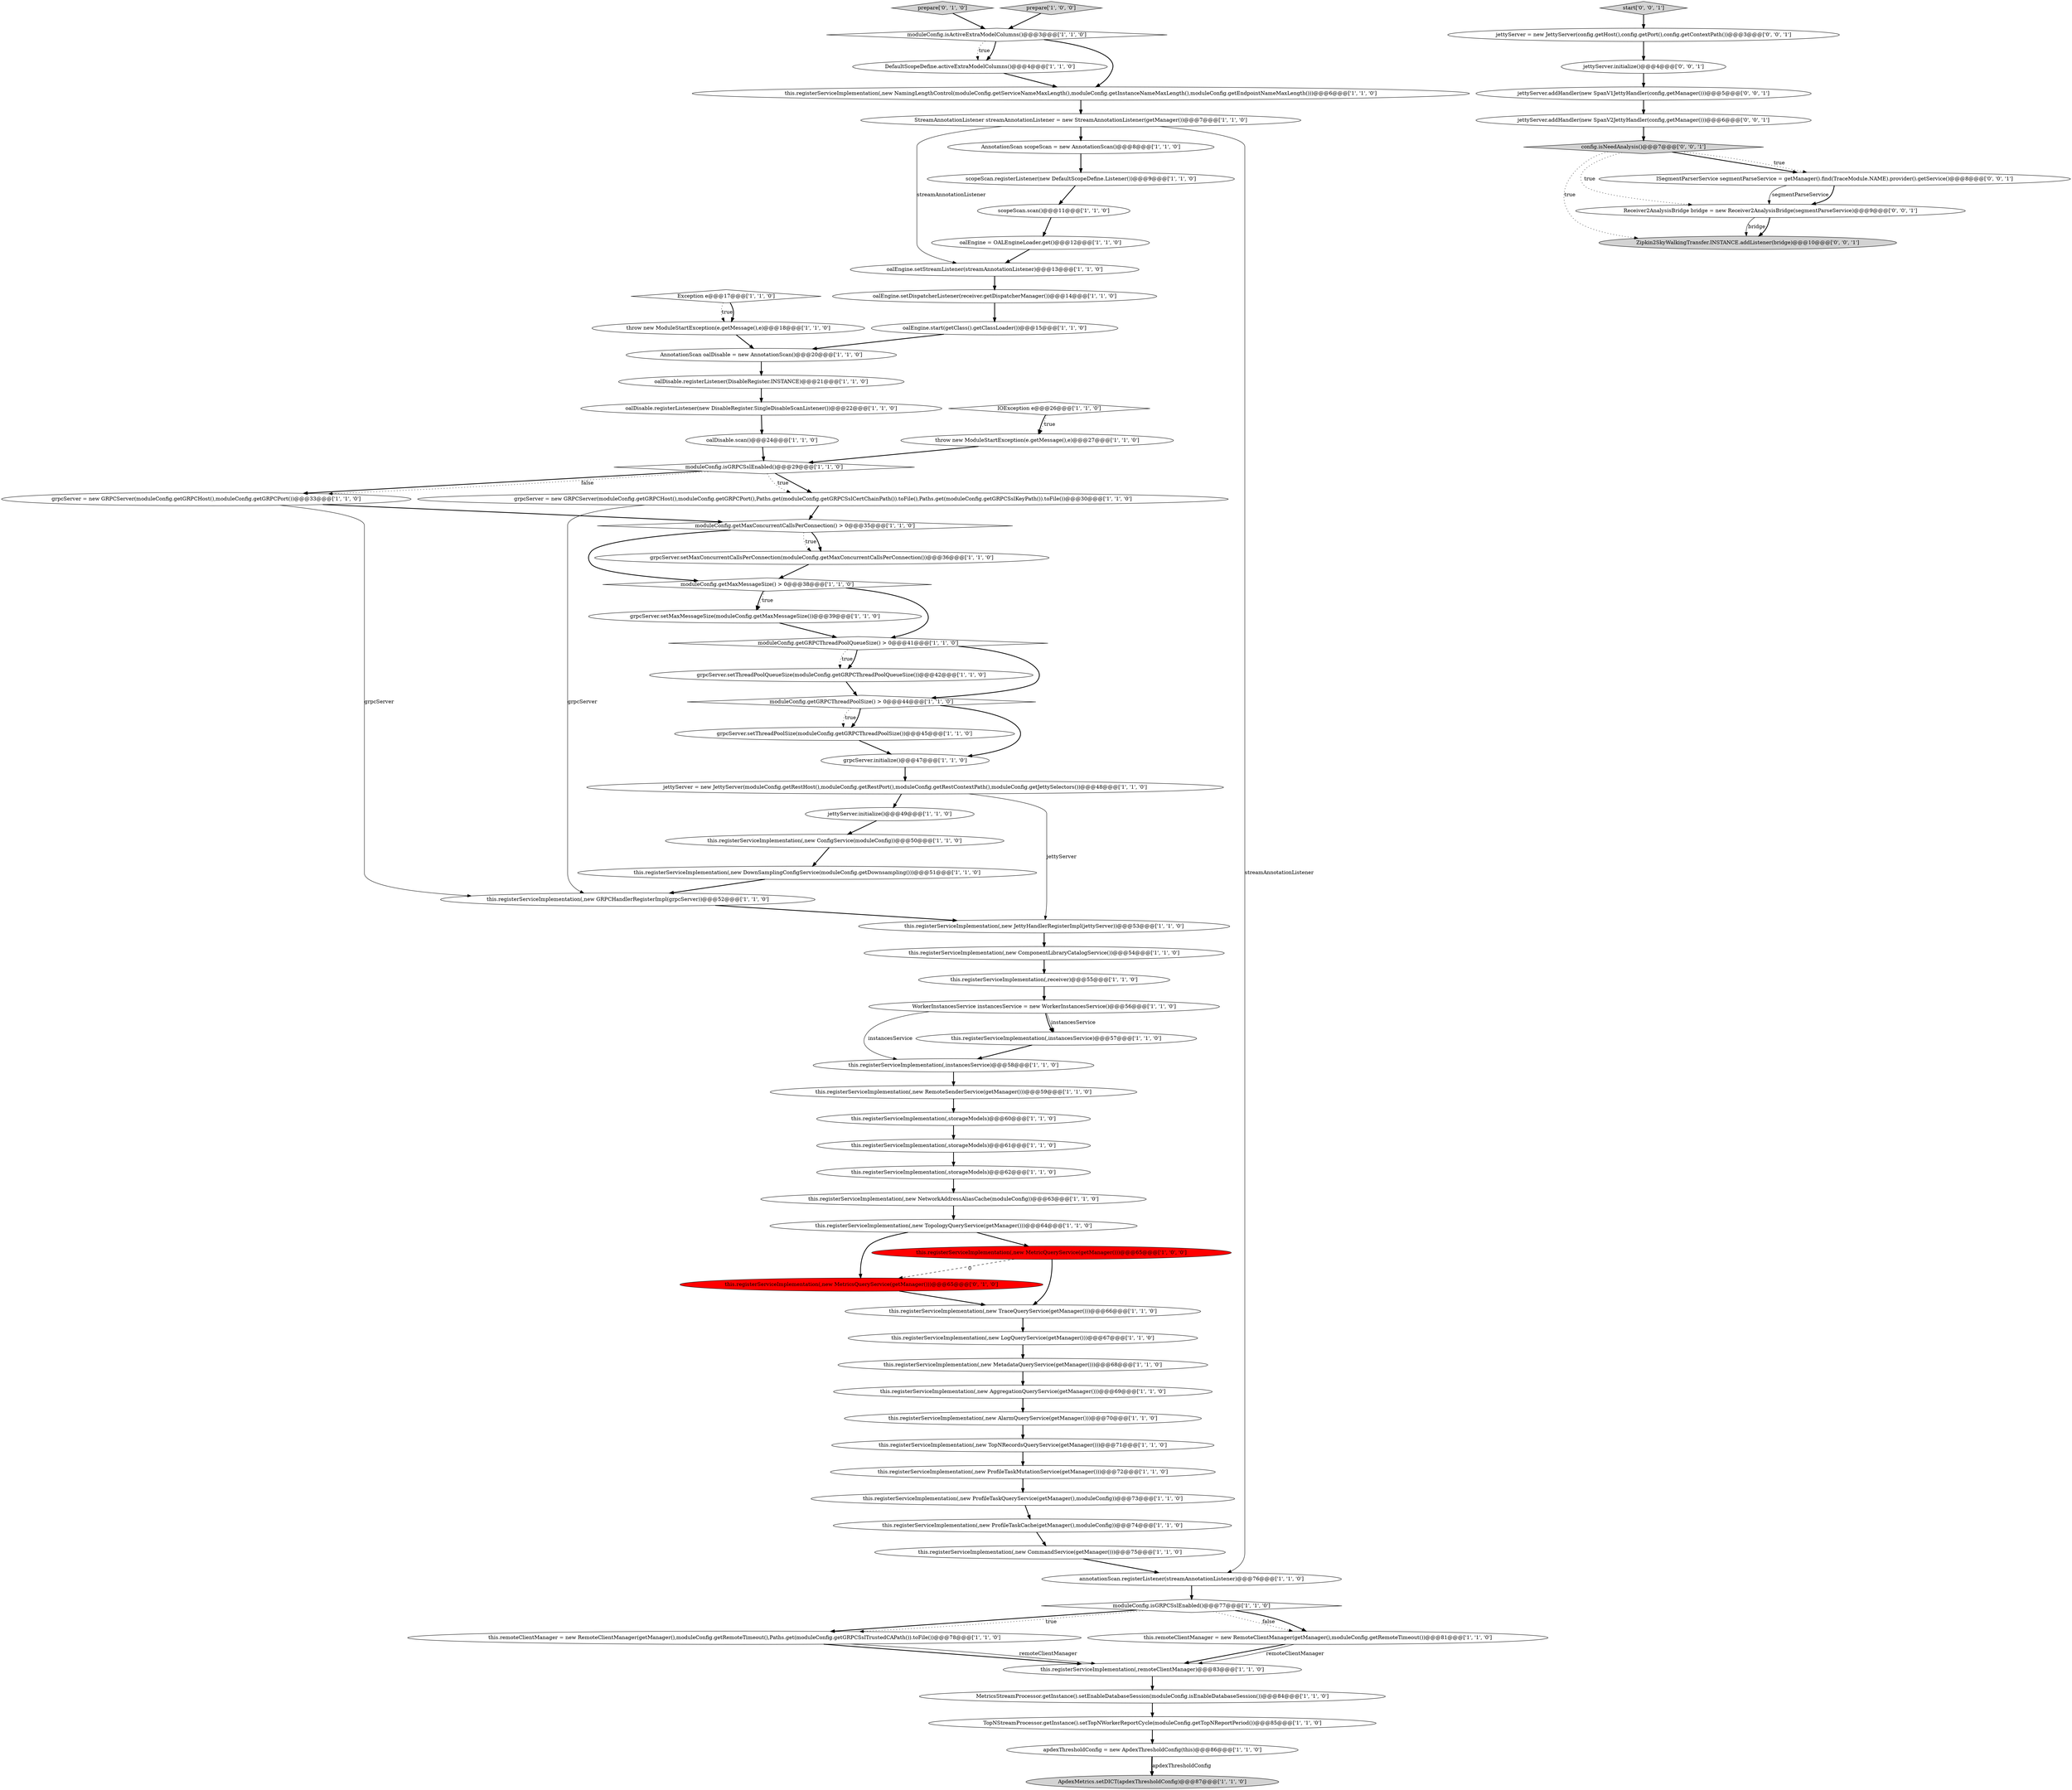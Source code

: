 digraph {
39 [style = filled, label = "this.registerServiceImplementation(,new GRPCHandlerRegisterImpl(grpcServer))@@@52@@@['1', '1', '0']", fillcolor = white, shape = ellipse image = "AAA0AAABBB1BBB"];
70 [style = filled, label = "this.registerServiceImplementation(,new MetricsQueryService(getManager()))@@@65@@@['0', '1', '0']", fillcolor = red, shape = ellipse image = "AAA1AAABBB2BBB"];
63 [style = filled, label = "scopeScan.registerListener(new DefaultScopeDefine.Listener())@@@9@@@['1', '1', '0']", fillcolor = white, shape = ellipse image = "AAA0AAABBB1BBB"];
35 [style = filled, label = "TopNStreamProcessor.getInstance().setTopNWorkerReportCycle(moduleConfig.getTopNReportPeriod())@@@85@@@['1', '1', '0']", fillcolor = white, shape = ellipse image = "AAA0AAABBB1BBB"];
44 [style = filled, label = "this.registerServiceImplementation(,new TopologyQueryService(getManager()))@@@64@@@['1', '1', '0']", fillcolor = white, shape = ellipse image = "AAA0AAABBB1BBB"];
66 [style = filled, label = "AnnotationScan scopeScan = new AnnotationScan()@@@8@@@['1', '1', '0']", fillcolor = white, shape = ellipse image = "AAA0AAABBB1BBB"];
9 [style = filled, label = "this.registerServiceImplementation(,storageModels)@@@60@@@['1', '1', '0']", fillcolor = white, shape = ellipse image = "AAA0AAABBB1BBB"];
65 [style = filled, label = "DefaultScopeDefine.activeExtraModelColumns()@@@4@@@['1', '1', '0']", fillcolor = white, shape = ellipse image = "AAA0AAABBB1BBB"];
15 [style = filled, label = "this.registerServiceImplementation(,remoteClientManager)@@@83@@@['1', '1', '0']", fillcolor = white, shape = ellipse image = "AAA0AAABBB1BBB"];
0 [style = filled, label = "this.registerServiceImplementation(,new TopNRecordsQueryService(getManager()))@@@71@@@['1', '1', '0']", fillcolor = white, shape = ellipse image = "AAA0AAABBB1BBB"];
49 [style = filled, label = "throw new ModuleStartException(e.getMessage(),e)@@@27@@@['1', '1', '0']", fillcolor = white, shape = ellipse image = "AAA0AAABBB1BBB"];
28 [style = filled, label = "scopeScan.scan()@@@11@@@['1', '1', '0']", fillcolor = white, shape = ellipse image = "AAA0AAABBB1BBB"];
79 [style = filled, label = "Zipkin2SkyWalkingTransfer.INSTANCE.addListener(bridge)@@@10@@@['0', '0', '1']", fillcolor = lightgray, shape = ellipse image = "AAA0AAABBB3BBB"];
73 [style = filled, label = "start['0', '0', '1']", fillcolor = lightgray, shape = diamond image = "AAA0AAABBB3BBB"];
76 [style = filled, label = "jettyServer.initialize()@@@4@@@['0', '0', '1']", fillcolor = white, shape = ellipse image = "AAA0AAABBB3BBB"];
8 [style = filled, label = "this.registerServiceImplementation(,new RemoteSenderService(getManager()))@@@59@@@['1', '1', '0']", fillcolor = white, shape = ellipse image = "AAA0AAABBB1BBB"];
61 [style = filled, label = "MetricsStreamProcessor.getInstance().setEnableDatabaseSession(moduleConfig.isEnableDatabaseSession())@@@84@@@['1', '1', '0']", fillcolor = white, shape = ellipse image = "AAA0AAABBB1BBB"];
69 [style = filled, label = "prepare['0', '1', '0']", fillcolor = lightgray, shape = diamond image = "AAA0AAABBB2BBB"];
27 [style = filled, label = "moduleConfig.isGRPCSslEnabled()@@@77@@@['1', '1', '0']", fillcolor = white, shape = diamond image = "AAA0AAABBB1BBB"];
74 [style = filled, label = "jettyServer = new JettyServer(config.getHost(),config.getPort(),config.getContextPath())@@@3@@@['0', '0', '1']", fillcolor = white, shape = ellipse image = "AAA0AAABBB3BBB"];
5 [style = filled, label = "oalEngine = OALEngineLoader.get()@@@12@@@['1', '1', '0']", fillcolor = white, shape = ellipse image = "AAA0AAABBB1BBB"];
33 [style = filled, label = "this.registerServiceImplementation(,new JettyHandlerRegisterImpl(jettyServer))@@@53@@@['1', '1', '0']", fillcolor = white, shape = ellipse image = "AAA0AAABBB1BBB"];
41 [style = filled, label = "grpcServer = new GRPCServer(moduleConfig.getGRPCHost(),moduleConfig.getGRPCPort())@@@33@@@['1', '1', '0']", fillcolor = white, shape = ellipse image = "AAA0AAABBB1BBB"];
45 [style = filled, label = "this.remoteClientManager = new RemoteClientManager(getManager(),moduleConfig.getRemoteTimeout(),Paths.get(moduleConfig.getGRPCSslTrustedCAPath()).toFile())@@@78@@@['1', '1', '0']", fillcolor = white, shape = ellipse image = "AAA0AAABBB1BBB"];
20 [style = filled, label = "grpcServer.setThreadPoolQueueSize(moduleConfig.getGRPCThreadPoolQueueSize())@@@42@@@['1', '1', '0']", fillcolor = white, shape = ellipse image = "AAA0AAABBB1BBB"];
62 [style = filled, label = "this.registerServiceImplementation(,new ProfileTaskMutationService(getManager()))@@@72@@@['1', '1', '0']", fillcolor = white, shape = ellipse image = "AAA0AAABBB1BBB"];
4 [style = filled, label = "grpcServer.setMaxMessageSize(moduleConfig.getMaxMessageSize())@@@39@@@['1', '1', '0']", fillcolor = white, shape = ellipse image = "AAA0AAABBB1BBB"];
11 [style = filled, label = "this.registerServiceImplementation(,instancesService)@@@58@@@['1', '1', '0']", fillcolor = white, shape = ellipse image = "AAA0AAABBB1BBB"];
19 [style = filled, label = "moduleConfig.isGRPCSslEnabled()@@@29@@@['1', '1', '0']", fillcolor = white, shape = diamond image = "AAA0AAABBB1BBB"];
31 [style = filled, label = "this.registerServiceImplementation(,new LogQueryService(getManager()))@@@67@@@['1', '1', '0']", fillcolor = white, shape = ellipse image = "AAA0AAABBB1BBB"];
34 [style = filled, label = "this.registerServiceImplementation(,storageModels)@@@61@@@['1', '1', '0']", fillcolor = white, shape = ellipse image = "AAA0AAABBB1BBB"];
36 [style = filled, label = "Exception e@@@17@@@['1', '1', '0']", fillcolor = white, shape = diamond image = "AAA0AAABBB1BBB"];
37 [style = filled, label = "this.registerServiceImplementation(,new NamingLengthControl(moduleConfig.getServiceNameMaxLength(),moduleConfig.getInstanceNameMaxLength(),moduleConfig.getEndpointNameMaxLength()))@@@6@@@['1', '1', '0']", fillcolor = white, shape = ellipse image = "AAA0AAABBB1BBB"];
42 [style = filled, label = "this.remoteClientManager = new RemoteClientManager(getManager(),moduleConfig.getRemoteTimeout())@@@81@@@['1', '1', '0']", fillcolor = white, shape = ellipse image = "AAA0AAABBB1BBB"];
32 [style = filled, label = "prepare['1', '0', '0']", fillcolor = lightgray, shape = diamond image = "AAA0AAABBB1BBB"];
52 [style = filled, label = "moduleConfig.getMaxMessageSize() > 0@@@38@@@['1', '1', '0']", fillcolor = white, shape = diamond image = "AAA0AAABBB1BBB"];
13 [style = filled, label = "IOException e@@@26@@@['1', '1', '0']", fillcolor = white, shape = diamond image = "AAA0AAABBB1BBB"];
18 [style = filled, label = "moduleConfig.isActiveExtraModelColumns()@@@3@@@['1', '1', '0']", fillcolor = white, shape = diamond image = "AAA0AAABBB1BBB"];
60 [style = filled, label = "this.registerServiceImplementation(,new ConfigService(moduleConfig))@@@50@@@['1', '1', '0']", fillcolor = white, shape = ellipse image = "AAA0AAABBB1BBB"];
14 [style = filled, label = "this.registerServiceImplementation(,new CommandService(getManager()))@@@75@@@['1', '1', '0']", fillcolor = white, shape = ellipse image = "AAA0AAABBB1BBB"];
68 [style = filled, label = "WorkerInstancesService instancesService = new WorkerInstancesService()@@@56@@@['1', '1', '0']", fillcolor = white, shape = ellipse image = "AAA0AAABBB1BBB"];
71 [style = filled, label = "Receiver2AnalysisBridge bridge = new Receiver2AnalysisBridge(segmentParseService)@@@9@@@['0', '0', '1']", fillcolor = white, shape = ellipse image = "AAA0AAABBB3BBB"];
46 [style = filled, label = "grpcServer = new GRPCServer(moduleConfig.getGRPCHost(),moduleConfig.getGRPCPort(),Paths.get(moduleConfig.getGRPCSslCertChainPath()).toFile(),Paths.get(moduleConfig.getGRPCSslKeyPath()).toFile())@@@30@@@['1', '1', '0']", fillcolor = white, shape = ellipse image = "AAA0AAABBB1BBB"];
2 [style = filled, label = "annotationScan.registerListener(streamAnnotationListener)@@@76@@@['1', '1', '0']", fillcolor = white, shape = ellipse image = "AAA0AAABBB1BBB"];
25 [style = filled, label = "this.registerServiceImplementation(,new AggregationQueryService(getManager()))@@@69@@@['1', '1', '0']", fillcolor = white, shape = ellipse image = "AAA0AAABBB1BBB"];
29 [style = filled, label = "oalEngine.setDispatcherListener(receiver.getDispatcherManager())@@@14@@@['1', '1', '0']", fillcolor = white, shape = ellipse image = "AAA0AAABBB1BBB"];
78 [style = filled, label = "jettyServer.addHandler(new SpanV1JettyHandler(config,getManager()))@@@5@@@['0', '0', '1']", fillcolor = white, shape = ellipse image = "AAA0AAABBB3BBB"];
3 [style = filled, label = "oalDisable.registerListener(DisableRegister.INSTANCE)@@@21@@@['1', '1', '0']", fillcolor = white, shape = ellipse image = "AAA0AAABBB1BBB"];
24 [style = filled, label = "this.registerServiceImplementation(,storageModels)@@@62@@@['1', '1', '0']", fillcolor = white, shape = ellipse image = "AAA0AAABBB1BBB"];
54 [style = filled, label = "StreamAnnotationListener streamAnnotationListener = new StreamAnnotationListener(getManager())@@@7@@@['1', '1', '0']", fillcolor = white, shape = ellipse image = "AAA0AAABBB1BBB"];
47 [style = filled, label = "this.registerServiceImplementation(,instancesService)@@@57@@@['1', '1', '0']", fillcolor = white, shape = ellipse image = "AAA0AAABBB1BBB"];
12 [style = filled, label = "this.registerServiceImplementation(,new ProfileTaskCache(getManager(),moduleConfig))@@@74@@@['1', '1', '0']", fillcolor = white, shape = ellipse image = "AAA0AAABBB1BBB"];
43 [style = filled, label = "oalEngine.start(getClass().getClassLoader())@@@15@@@['1', '1', '0']", fillcolor = white, shape = ellipse image = "AAA0AAABBB1BBB"];
23 [style = filled, label = "oalDisable.registerListener(new DisableRegister.SingleDisableScanListener())@@@22@@@['1', '1', '0']", fillcolor = white, shape = ellipse image = "AAA0AAABBB1BBB"];
53 [style = filled, label = "this.registerServiceImplementation(,new ComponentLibraryCatalogService())@@@54@@@['1', '1', '0']", fillcolor = white, shape = ellipse image = "AAA0AAABBB1BBB"];
30 [style = filled, label = "moduleConfig.getMaxConcurrentCallsPerConnection() > 0@@@35@@@['1', '1', '0']", fillcolor = white, shape = diamond image = "AAA0AAABBB1BBB"];
26 [style = filled, label = "this.registerServiceImplementation(,new MetadataQueryService(getManager()))@@@68@@@['1', '1', '0']", fillcolor = white, shape = ellipse image = "AAA0AAABBB1BBB"];
17 [style = filled, label = "this.registerServiceImplementation(,new DownSamplingConfigService(moduleConfig.getDownsampling()))@@@51@@@['1', '1', '0']", fillcolor = white, shape = ellipse image = "AAA0AAABBB1BBB"];
6 [style = filled, label = "oalEngine.setStreamListener(streamAnnotationListener)@@@13@@@['1', '1', '0']", fillcolor = white, shape = ellipse image = "AAA0AAABBB1BBB"];
38 [style = filled, label = "grpcServer.initialize()@@@47@@@['1', '1', '0']", fillcolor = white, shape = ellipse image = "AAA0AAABBB1BBB"];
40 [style = filled, label = "this.registerServiceImplementation(,new AlarmQueryService(getManager()))@@@70@@@['1', '1', '0']", fillcolor = white, shape = ellipse image = "AAA0AAABBB1BBB"];
56 [style = filled, label = "grpcServer.setThreadPoolSize(moduleConfig.getGRPCThreadPoolSize())@@@45@@@['1', '1', '0']", fillcolor = white, shape = ellipse image = "AAA0AAABBB1BBB"];
57 [style = filled, label = "jettyServer.initialize()@@@49@@@['1', '1', '0']", fillcolor = white, shape = ellipse image = "AAA0AAABBB1BBB"];
64 [style = filled, label = "this.registerServiceImplementation(,new ProfileTaskQueryService(getManager(),moduleConfig))@@@73@@@['1', '1', '0']", fillcolor = white, shape = ellipse image = "AAA0AAABBB1BBB"];
75 [style = filled, label = "config.isNeedAnalysis()@@@7@@@['0', '0', '1']", fillcolor = lightgray, shape = diamond image = "AAA0AAABBB3BBB"];
72 [style = filled, label = "jettyServer.addHandler(new SpanV2JettyHandler(config,getManager()))@@@6@@@['0', '0', '1']", fillcolor = white, shape = ellipse image = "AAA0AAABBB3BBB"];
58 [style = filled, label = "this.registerServiceImplementation(,new TraceQueryService(getManager()))@@@66@@@['1', '1', '0']", fillcolor = white, shape = ellipse image = "AAA0AAABBB1BBB"];
59 [style = filled, label = "jettyServer = new JettyServer(moduleConfig.getRestHost(),moduleConfig.getRestPort(),moduleConfig.getRestContextPath(),moduleConfig.getJettySelectors())@@@48@@@['1', '1', '0']", fillcolor = white, shape = ellipse image = "AAA0AAABBB1BBB"];
7 [style = filled, label = "apdexThresholdConfig = new ApdexThresholdConfig(this)@@@86@@@['1', '1', '0']", fillcolor = white, shape = ellipse image = "AAA0AAABBB1BBB"];
55 [style = filled, label = "AnnotationScan oalDisable = new AnnotationScan()@@@20@@@['1', '1', '0']", fillcolor = white, shape = ellipse image = "AAA0AAABBB1BBB"];
77 [style = filled, label = "ISegmentParserService segmentParseService = getManager().find(TraceModule.NAME).provider().getService()@@@8@@@['0', '0', '1']", fillcolor = white, shape = ellipse image = "AAA0AAABBB3BBB"];
21 [style = filled, label = "this.registerServiceImplementation(,receiver)@@@55@@@['1', '1', '0']", fillcolor = white, shape = ellipse image = "AAA0AAABBB1BBB"];
1 [style = filled, label = "this.registerServiceImplementation(,new MetricQueryService(getManager()))@@@65@@@['1', '0', '0']", fillcolor = red, shape = ellipse image = "AAA1AAABBB1BBB"];
16 [style = filled, label = "grpcServer.setMaxConcurrentCallsPerConnection(moduleConfig.getMaxConcurrentCallsPerConnection())@@@36@@@['1', '1', '0']", fillcolor = white, shape = ellipse image = "AAA0AAABBB1BBB"];
50 [style = filled, label = "ApdexMetrics.setDICT(apdexThresholdConfig)@@@87@@@['1', '1', '0']", fillcolor = lightgray, shape = ellipse image = "AAA0AAABBB1BBB"];
67 [style = filled, label = "throw new ModuleStartException(e.getMessage(),e)@@@18@@@['1', '1', '0']", fillcolor = white, shape = ellipse image = "AAA0AAABBB1BBB"];
48 [style = filled, label = "oalDisable.scan()@@@24@@@['1', '1', '0']", fillcolor = white, shape = ellipse image = "AAA0AAABBB1BBB"];
51 [style = filled, label = "moduleConfig.getGRPCThreadPoolQueueSize() > 0@@@41@@@['1', '1', '0']", fillcolor = white, shape = diamond image = "AAA0AAABBB1BBB"];
10 [style = filled, label = "this.registerServiceImplementation(,new NetworkAddressAliasCache(moduleConfig))@@@63@@@['1', '1', '0']", fillcolor = white, shape = ellipse image = "AAA0AAABBB1BBB"];
22 [style = filled, label = "moduleConfig.getGRPCThreadPoolSize() > 0@@@44@@@['1', '1', '0']", fillcolor = white, shape = diamond image = "AAA0AAABBB1BBB"];
13->49 [style = dotted, label="true"];
16->52 [style = bold, label=""];
43->55 [style = bold, label=""];
36->67 [style = dotted, label="true"];
15->61 [style = bold, label=""];
30->52 [style = bold, label=""];
53->21 [style = bold, label=""];
73->74 [style = bold, label=""];
59->57 [style = bold, label=""];
13->49 [style = bold, label=""];
47->11 [style = bold, label=""];
6->29 [style = bold, label=""];
34->24 [style = bold, label=""];
63->28 [style = bold, label=""];
71->79 [style = solid, label="bridge"];
65->37 [style = bold, label=""];
27->45 [style = bold, label=""];
29->43 [style = bold, label=""];
44->1 [style = bold, label=""];
75->77 [style = bold, label=""];
36->67 [style = bold, label=""];
32->18 [style = bold, label=""];
69->18 [style = bold, label=""];
51->20 [style = dotted, label="true"];
35->7 [style = bold, label=""];
60->17 [style = bold, label=""];
25->40 [style = bold, label=""];
42->15 [style = bold, label=""];
66->63 [style = bold, label=""];
24->10 [style = bold, label=""];
56->38 [style = bold, label=""];
28->5 [style = bold, label=""];
64->12 [style = bold, label=""];
71->79 [style = bold, label=""];
40->0 [style = bold, label=""];
57->60 [style = bold, label=""];
54->66 [style = bold, label=""];
68->11 [style = solid, label="instancesService"];
23->48 [style = bold, label=""];
77->71 [style = solid, label="segmentParseService"];
0->62 [style = bold, label=""];
22->38 [style = bold, label=""];
3->23 [style = bold, label=""];
41->30 [style = bold, label=""];
1->58 [style = bold, label=""];
5->6 [style = bold, label=""];
10->44 [style = bold, label=""];
41->39 [style = solid, label="grpcServer"];
19->41 [style = bold, label=""];
17->39 [style = bold, label=""];
12->14 [style = bold, label=""];
77->71 [style = bold, label=""];
2->27 [style = bold, label=""];
21->68 [style = bold, label=""];
11->8 [style = bold, label=""];
19->46 [style = bold, label=""];
18->65 [style = bold, label=""];
52->51 [style = bold, label=""];
7->50 [style = bold, label=""];
38->59 [style = bold, label=""];
18->37 [style = bold, label=""];
27->45 [style = dotted, label="true"];
45->15 [style = bold, label=""];
72->75 [style = bold, label=""];
52->4 [style = bold, label=""];
22->56 [style = dotted, label="true"];
51->20 [style = bold, label=""];
39->33 [style = bold, label=""];
54->2 [style = solid, label="streamAnnotationListener"];
27->42 [style = dotted, label="false"];
31->26 [style = bold, label=""];
78->72 [style = bold, label=""];
46->30 [style = bold, label=""];
49->19 [style = bold, label=""];
14->2 [style = bold, label=""];
44->70 [style = bold, label=""];
4->51 [style = bold, label=""];
42->15 [style = solid, label="remoteClientManager"];
76->78 [style = bold, label=""];
61->35 [style = bold, label=""];
59->33 [style = solid, label="jettyServer"];
54->6 [style = solid, label="streamAnnotationListener"];
22->56 [style = bold, label=""];
1->70 [style = dashed, label="0"];
26->25 [style = bold, label=""];
75->71 [style = dotted, label="true"];
75->79 [style = dotted, label="true"];
19->41 [style = dotted, label="false"];
58->31 [style = bold, label=""];
55->3 [style = bold, label=""];
62->64 [style = bold, label=""];
33->53 [style = bold, label=""];
75->77 [style = dotted, label="true"];
37->54 [style = bold, label=""];
20->22 [style = bold, label=""];
27->42 [style = bold, label=""];
67->55 [style = bold, label=""];
70->58 [style = bold, label=""];
30->16 [style = dotted, label="true"];
18->65 [style = dotted, label="true"];
51->22 [style = bold, label=""];
19->46 [style = dotted, label="true"];
8->9 [style = bold, label=""];
45->15 [style = solid, label="remoteClientManager"];
48->19 [style = bold, label=""];
68->47 [style = bold, label=""];
7->50 [style = solid, label="apdexThresholdConfig"];
52->4 [style = dotted, label="true"];
68->47 [style = solid, label="instancesService"];
30->16 [style = bold, label=""];
46->39 [style = solid, label="grpcServer"];
74->76 [style = bold, label=""];
9->34 [style = bold, label=""];
}
